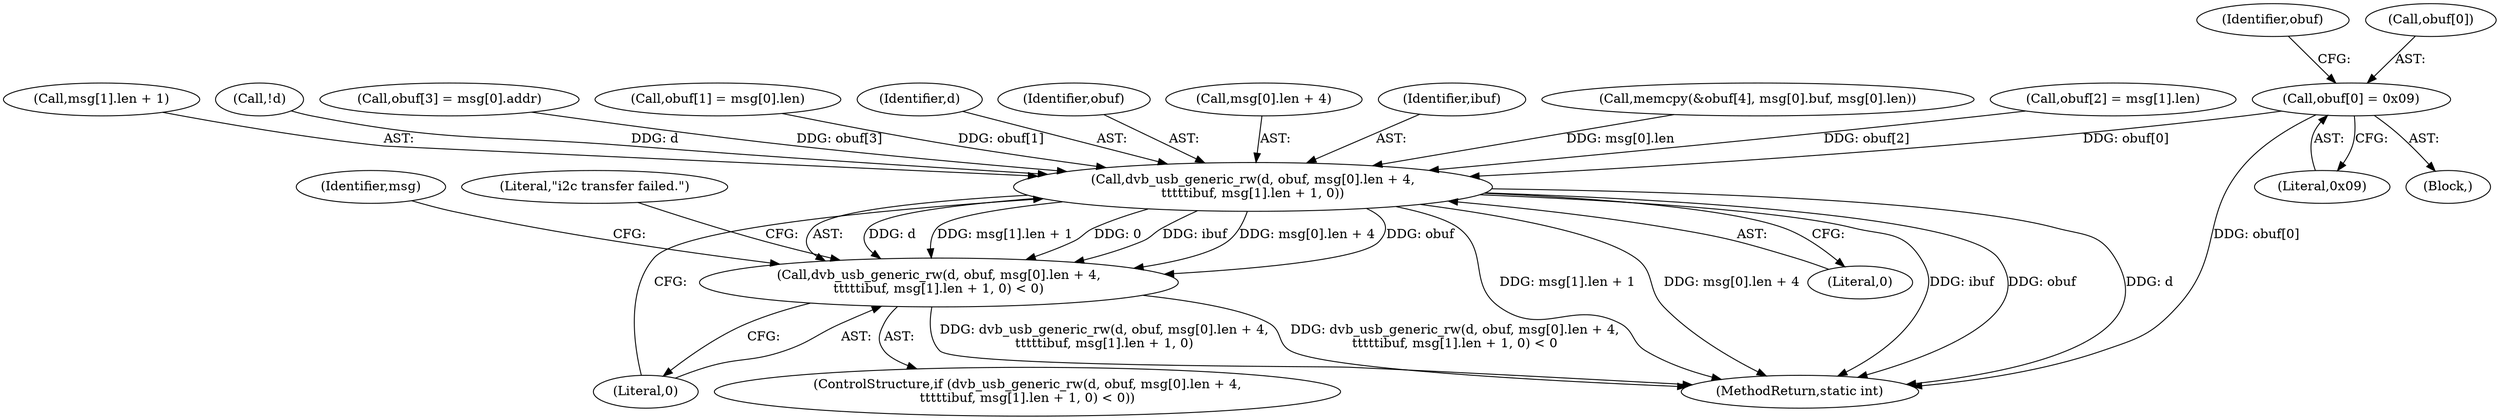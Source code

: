 digraph "1_linux_606142af57dad981b78707234cfbd15f9f7b7125_1@array" {
"1000279" [label="(Call,obuf[0] = 0x09)"];
"1000328" [label="(Call,dvb_usb_generic_rw(d, obuf, msg[0].len + 4,\n\t\t\t\t\tibuf, msg[1].len + 1, 0))"];
"1000327" [label="(Call,dvb_usb_generic_rw(d, obuf, msg[0].len + 4,\n\t\t\t\t\tibuf, msg[1].len + 1, 0) < 0)"];
"1000353" [label="(Identifier,msg)"];
"1000311" [label="(Call,memcpy(&obuf[4], msg[0].buf, msg[0].len))"];
"1000293" [label="(Call,obuf[2] = msg[1].len)"];
"1000339" [label="(Call,msg[1].len + 1)"];
"1000286" [label="(Identifier,obuf)"];
"1000349" [label="(Literal,\"i2c transfer failed.\")"];
"1000328" [label="(Call,dvb_usb_generic_rw(d, obuf, msg[0].len + 4,\n\t\t\t\t\tibuf, msg[1].len + 1, 0))"];
"1000283" [label="(Literal,0x09)"];
"1000326" [label="(ControlStructure,if (dvb_usb_generic_rw(d, obuf, msg[0].len + 4,\n\t\t\t\t\tibuf, msg[1].len + 1, 0) < 0))"];
"1000115" [label="(Call,!d)"];
"1000346" [label="(Literal,0)"];
"1000280" [label="(Call,obuf[0])"];
"1000302" [label="(Call,obuf[3] = msg[0].addr)"];
"1000284" [label="(Call,obuf[1] = msg[0].len)"];
"1000133" [label="(Block,)"];
"1000329" [label="(Identifier,d)"];
"1000330" [label="(Identifier,obuf)"];
"1000327" [label="(Call,dvb_usb_generic_rw(d, obuf, msg[0].len + 4,\n\t\t\t\t\tibuf, msg[1].len + 1, 0) < 0)"];
"1000331" [label="(Call,msg[0].len + 4)"];
"1000377" [label="(MethodReturn,static int)"];
"1000338" [label="(Identifier,ibuf)"];
"1000279" [label="(Call,obuf[0] = 0x09)"];
"1000347" [label="(Literal,0)"];
"1000279" -> "1000133"  [label="AST: "];
"1000279" -> "1000283"  [label="CFG: "];
"1000280" -> "1000279"  [label="AST: "];
"1000283" -> "1000279"  [label="AST: "];
"1000286" -> "1000279"  [label="CFG: "];
"1000279" -> "1000377"  [label="DDG: obuf[0]"];
"1000279" -> "1000328"  [label="DDG: obuf[0]"];
"1000328" -> "1000327"  [label="AST: "];
"1000328" -> "1000346"  [label="CFG: "];
"1000329" -> "1000328"  [label="AST: "];
"1000330" -> "1000328"  [label="AST: "];
"1000331" -> "1000328"  [label="AST: "];
"1000338" -> "1000328"  [label="AST: "];
"1000339" -> "1000328"  [label="AST: "];
"1000346" -> "1000328"  [label="AST: "];
"1000347" -> "1000328"  [label="CFG: "];
"1000328" -> "1000377"  [label="DDG: d"];
"1000328" -> "1000377"  [label="DDG: msg[1].len + 1"];
"1000328" -> "1000377"  [label="DDG: msg[0].len + 4"];
"1000328" -> "1000377"  [label="DDG: ibuf"];
"1000328" -> "1000377"  [label="DDG: obuf"];
"1000328" -> "1000327"  [label="DDG: d"];
"1000328" -> "1000327"  [label="DDG: msg[1].len + 1"];
"1000328" -> "1000327"  [label="DDG: 0"];
"1000328" -> "1000327"  [label="DDG: ibuf"];
"1000328" -> "1000327"  [label="DDG: msg[0].len + 4"];
"1000328" -> "1000327"  [label="DDG: obuf"];
"1000115" -> "1000328"  [label="DDG: d"];
"1000284" -> "1000328"  [label="DDG: obuf[1]"];
"1000293" -> "1000328"  [label="DDG: obuf[2]"];
"1000302" -> "1000328"  [label="DDG: obuf[3]"];
"1000311" -> "1000328"  [label="DDG: msg[0].len"];
"1000327" -> "1000326"  [label="AST: "];
"1000327" -> "1000347"  [label="CFG: "];
"1000347" -> "1000327"  [label="AST: "];
"1000349" -> "1000327"  [label="CFG: "];
"1000353" -> "1000327"  [label="CFG: "];
"1000327" -> "1000377"  [label="DDG: dvb_usb_generic_rw(d, obuf, msg[0].len + 4,\n\t\t\t\t\tibuf, msg[1].len + 1, 0)"];
"1000327" -> "1000377"  [label="DDG: dvb_usb_generic_rw(d, obuf, msg[0].len + 4,\n\t\t\t\t\tibuf, msg[1].len + 1, 0) < 0"];
}
